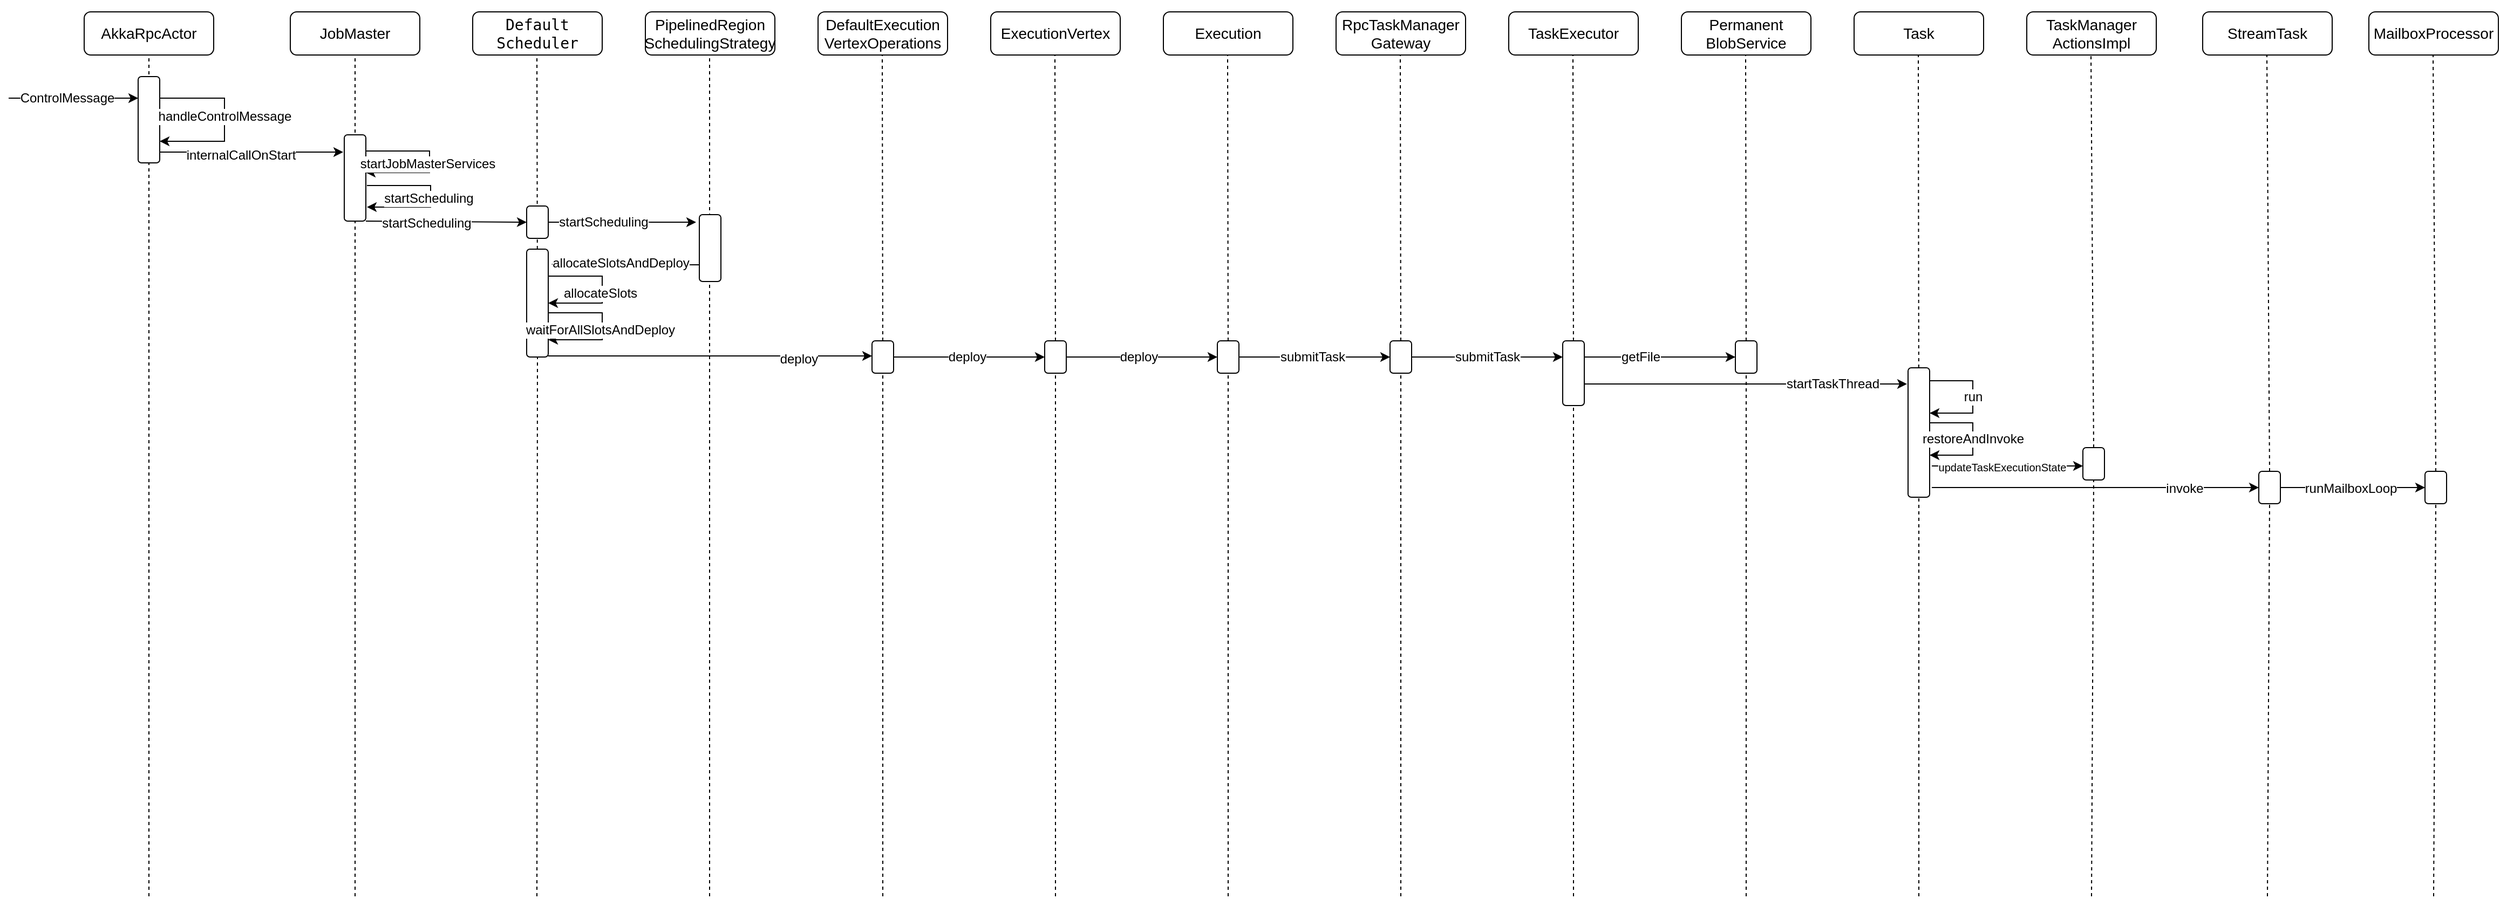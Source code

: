 <mxfile version="16.4.11" type="github">
  <diagram id="nO3Y4eijYxibHjGsDATa" name="Page-1">
    <mxGraphModel dx="1233" dy="809" grid="1" gridSize="10" guides="1" tooltips="1" connect="1" arrows="1" fold="1" page="1" pageScale="1" pageWidth="1600" pageHeight="900" math="0" shadow="0">
      <root>
        <mxCell id="0" />
        <mxCell id="1" parent="0" />
        <mxCell id="I_AKY_xcxnq37AstKkpZ-37" value="" style="endArrow=none;dashed=1;html=1;rounded=0;entryX=0.5;entryY=1;entryDx=0;entryDy=0;" edge="1" parent="1">
          <mxGeometry width="50" height="50" relative="1" as="geometry">
            <mxPoint x="659.5" y="900" as="sourcePoint" />
            <mxPoint x="659.5" y="120" as="targetPoint" />
          </mxGeometry>
        </mxCell>
        <mxCell id="I_AKY_xcxnq37AstKkpZ-36" value="" style="endArrow=none;dashed=1;html=1;rounded=0;entryX=0.5;entryY=1;entryDx=0;entryDy=0;startArrow=none;" edge="1" parent="1" source="I_AKY_xcxnq37AstKkpZ-40">
          <mxGeometry width="50" height="50" relative="1" as="geometry">
            <mxPoint x="499.5" y="900" as="sourcePoint" />
            <mxPoint x="499.5" y="120" as="targetPoint" />
          </mxGeometry>
        </mxCell>
        <mxCell id="I_AKY_xcxnq37AstKkpZ-1" value="AkkaRpcActor" style="rounded=1;whiteSpace=wrap;html=1;fontSize=14;" vertex="1" parent="1">
          <mxGeometry x="80" y="80" width="120" height="40" as="geometry" />
        </mxCell>
        <mxCell id="I_AKY_xcxnq37AstKkpZ-2" value="" style="endArrow=none;dashed=1;html=1;rounded=0;entryX=0.5;entryY=1;entryDx=0;entryDy=0;" edge="1" parent="1" target="I_AKY_xcxnq37AstKkpZ-1">
          <mxGeometry width="50" height="50" relative="1" as="geometry">
            <mxPoint x="140" y="900" as="sourcePoint" />
            <mxPoint x="111" y="120" as="targetPoint" />
          </mxGeometry>
        </mxCell>
        <mxCell id="I_AKY_xcxnq37AstKkpZ-16" style="rounded=0;orthogonalLoop=1;jettySize=auto;html=1;exitX=1;exitY=0.875;exitDx=0;exitDy=0;fontFamily=Helvetica;fontSize=10;fontColor=#000000;exitPerimeter=0;" edge="1" parent="1" source="I_AKY_xcxnq37AstKkpZ-3">
          <mxGeometry relative="1" as="geometry">
            <mxPoint x="320" y="210" as="targetPoint" />
          </mxGeometry>
        </mxCell>
        <mxCell id="I_AKY_xcxnq37AstKkpZ-18" value="&lt;pre style=&quot;font-size: 12px;&quot;&gt;&lt;font style=&quot;font-size: 12px;&quot; face=&quot;Helvetica&quot;&gt;&lt;span style=&quot;background-color: rgb(255, 255, 255); font-size: 12px;&quot;&gt;internalCallOnStart&lt;/span&gt;&lt;/font&gt;&lt;/pre&gt;" style="edgeLabel;html=1;align=center;verticalAlign=middle;resizable=0;points=[];fontSize=12;fontFamily=Helvetica;fontColor=#000000;" vertex="1" connectable="0" parent="I_AKY_xcxnq37AstKkpZ-16">
          <mxGeometry x="-0.118" y="-3" relative="1" as="geometry">
            <mxPoint as="offset" />
          </mxGeometry>
        </mxCell>
        <mxCell id="I_AKY_xcxnq37AstKkpZ-3" value="" style="rounded=1;whiteSpace=wrap;html=1;" vertex="1" parent="1">
          <mxGeometry x="130" y="140" width="20" height="80" as="geometry" />
        </mxCell>
        <mxCell id="I_AKY_xcxnq37AstKkpZ-4" value="" style="endArrow=classic;html=1;rounded=0;entryX=0;entryY=0.25;entryDx=0;entryDy=0;" edge="1" parent="1" target="I_AKY_xcxnq37AstKkpZ-3">
          <mxGeometry width="50" height="50" relative="1" as="geometry">
            <mxPoint x="10" y="160" as="sourcePoint" />
            <mxPoint x="130" y="160" as="targetPoint" />
          </mxGeometry>
        </mxCell>
        <mxCell id="I_AKY_xcxnq37AstKkpZ-5" value="&lt;div style=&quot;font-size: 12px;&quot;&gt;&lt;span style=&quot;font-size: 12px;&quot;&gt;ControlMessage&lt;/span&gt;&lt;/div&gt;" style="edgeLabel;html=1;align=center;verticalAlign=middle;resizable=0;points=[];fontSize=12;fontColor=#000000;fontFamily=Helvetica;labelBackgroundColor=default;" vertex="1" connectable="0" parent="I_AKY_xcxnq37AstKkpZ-4">
          <mxGeometry x="-0.111" relative="1" as="geometry">
            <mxPoint as="offset" />
          </mxGeometry>
        </mxCell>
        <mxCell id="I_AKY_xcxnq37AstKkpZ-6" style="edgeStyle=orthogonalEdgeStyle;rounded=0;orthogonalLoop=1;jettySize=auto;html=1;exitX=1;exitY=0.25;exitDx=0;exitDy=0;entryX=1;entryY=0.75;entryDx=0;entryDy=0;fontFamily=Helvetica;fontSize=10;fontColor=#000000;" edge="1" parent="1" source="I_AKY_xcxnq37AstKkpZ-3" target="I_AKY_xcxnq37AstKkpZ-3">
          <mxGeometry relative="1" as="geometry">
            <Array as="points">
              <mxPoint x="210" y="160" />
              <mxPoint x="210" y="200" />
            </Array>
          </mxGeometry>
        </mxCell>
        <mxCell id="I_AKY_xcxnq37AstKkpZ-7" value="handleControlMessage" style="edgeLabel;html=1;align=center;verticalAlign=middle;resizable=0;points=[];fontSize=12;fontFamily=Helvetica;fontColor=#000000;" vertex="1" connectable="0" parent="I_AKY_xcxnq37AstKkpZ-6">
          <mxGeometry x="-0.04" relative="1" as="geometry">
            <mxPoint as="offset" />
          </mxGeometry>
        </mxCell>
        <mxCell id="I_AKY_xcxnq37AstKkpZ-8" value="JobMaster" style="rounded=1;whiteSpace=wrap;html=1;fontSize=14;" vertex="1" parent="1">
          <mxGeometry x="271" y="80" width="120" height="40" as="geometry" />
        </mxCell>
        <mxCell id="I_AKY_xcxnq37AstKkpZ-9" value="" style="endArrow=none;dashed=1;html=1;rounded=0;entryX=0.5;entryY=1;entryDx=0;entryDy=0;" edge="1" parent="1" target="I_AKY_xcxnq37AstKkpZ-8">
          <mxGeometry width="50" height="50" relative="1" as="geometry">
            <mxPoint x="331" y="900" as="sourcePoint" />
            <mxPoint x="302" y="120" as="targetPoint" />
          </mxGeometry>
        </mxCell>
        <mxCell id="I_AKY_xcxnq37AstKkpZ-31" style="rounded=0;orthogonalLoop=1;jettySize=auto;html=1;exitX=1;exitY=1;exitDx=0;exitDy=0;entryX=0;entryY=0.5;entryDx=0;entryDy=0;fontFamily=Helvetica;fontSize=10;fontColor=#000000;" edge="1" parent="1" source="I_AKY_xcxnq37AstKkpZ-10" target="I_AKY_xcxnq37AstKkpZ-24">
          <mxGeometry relative="1" as="geometry" />
        </mxCell>
        <mxCell id="I_AKY_xcxnq37AstKkpZ-32" value="&lt;pre style=&quot;font-size: 12px;&quot;&gt;&lt;font style=&quot;font-size: 12px;&quot; face=&quot;Helvetica&quot;&gt;&lt;span style=&quot;font-size: 12px;&quot;&gt;startScheduling&lt;/span&gt;&lt;/font&gt;&lt;/pre&gt;" style="edgeLabel;html=1;align=center;verticalAlign=middle;resizable=0;points=[];fontSize=12;fontFamily=Helvetica;fontColor=#000000;labelBackgroundColor=#FFFFFF;" vertex="1" connectable="0" parent="I_AKY_xcxnq37AstKkpZ-31">
          <mxGeometry x="-0.262" y="-1" relative="1" as="geometry">
            <mxPoint x="1" as="offset" />
          </mxGeometry>
        </mxCell>
        <mxCell id="I_AKY_xcxnq37AstKkpZ-10" value="" style="rounded=1;whiteSpace=wrap;html=1;" vertex="1" parent="1">
          <mxGeometry x="321" y="194" width="20" height="80" as="geometry" />
        </mxCell>
        <mxCell id="I_AKY_xcxnq37AstKkpZ-17" style="edgeStyle=orthogonalEdgeStyle;rounded=0;orthogonalLoop=1;jettySize=auto;html=1;exitX=1;exitY=0.25;exitDx=0;exitDy=0;entryX=1;entryY=0.5;entryDx=0;entryDy=0;fontFamily=Helvetica;fontSize=10;fontColor=#000000;" edge="1" parent="1">
          <mxGeometry relative="1" as="geometry">
            <mxPoint x="341" y="209" as="sourcePoint" />
            <mxPoint x="341" y="229" as="targetPoint" />
            <Array as="points">
              <mxPoint x="400" y="209" />
              <mxPoint x="400" y="229" />
            </Array>
          </mxGeometry>
        </mxCell>
        <mxCell id="I_AKY_xcxnq37AstKkpZ-19" value="startJobMasterServices" style="edgeLabel;html=1;align=center;verticalAlign=middle;resizable=0;points=[];fontSize=12;fontFamily=Helvetica;fontColor=#000000;" vertex="1" connectable="0" parent="I_AKY_xcxnq37AstKkpZ-17">
          <mxGeometry x="0.029" y="-2" relative="1" as="geometry">
            <mxPoint as="offset" />
          </mxGeometry>
        </mxCell>
        <mxCell id="I_AKY_xcxnq37AstKkpZ-20" style="edgeStyle=orthogonalEdgeStyle;rounded=0;orthogonalLoop=1;jettySize=auto;html=1;exitX=1;exitY=0.25;exitDx=0;exitDy=0;entryX=1;entryY=0.5;entryDx=0;entryDy=0;fontFamily=Helvetica;fontSize=10;fontColor=#000000;" edge="1" parent="1">
          <mxGeometry relative="1" as="geometry">
            <mxPoint x="342" y="241" as="sourcePoint" />
            <mxPoint x="342" y="261" as="targetPoint" />
            <Array as="points">
              <mxPoint x="401" y="241" />
              <mxPoint x="401" y="261" />
            </Array>
          </mxGeometry>
        </mxCell>
        <mxCell id="I_AKY_xcxnq37AstKkpZ-21" value="startScheduling" style="edgeLabel;html=1;align=center;verticalAlign=middle;resizable=0;points=[];fontSize=12;fontFamily=Helvetica;fontColor=#000000;" vertex="1" connectable="0" parent="I_AKY_xcxnq37AstKkpZ-20">
          <mxGeometry x="0.029" y="-2" relative="1" as="geometry">
            <mxPoint as="offset" />
          </mxGeometry>
        </mxCell>
        <mxCell id="I_AKY_xcxnq37AstKkpZ-22" value="&lt;pre style=&quot;font-family: &amp;#34;jetbrains mono&amp;#34; , monospace ; font-size: 14px&quot;&gt;&lt;font style=&quot;font-size: 14px&quot;&gt;&lt;span style=&quot;background-color: rgb(255 , 255 , 255)&quot;&gt;Default&lt;br&gt;Scheduler&lt;/span&gt;&lt;/font&gt;&lt;/pre&gt;" style="rounded=1;whiteSpace=wrap;html=1;fontSize=16;" vertex="1" parent="1">
          <mxGeometry x="440" y="80" width="120" height="40" as="geometry" />
        </mxCell>
        <mxCell id="I_AKY_xcxnq37AstKkpZ-38" style="edgeStyle=none;rounded=0;orthogonalLoop=1;jettySize=auto;html=1;exitX=1;exitY=0.5;exitDx=0;exitDy=0;entryX=-0.15;entryY=0.113;entryDx=0;entryDy=0;fontFamily=Helvetica;fontSize=10;fontColor=#000000;entryPerimeter=0;" edge="1" parent="1" source="I_AKY_xcxnq37AstKkpZ-24" target="I_AKY_xcxnq37AstKkpZ-35">
          <mxGeometry relative="1" as="geometry" />
        </mxCell>
        <mxCell id="I_AKY_xcxnq37AstKkpZ-39" value="&lt;pre style=&quot;font-size: 12px;&quot;&gt;&lt;font style=&quot;font-size: 12px;&quot; face=&quot;Helvetica&quot;&gt;&lt;span style=&quot;font-size: 12px;&quot;&gt;startScheduling&lt;/span&gt;&lt;/font&gt;&lt;/pre&gt;" style="edgeLabel;html=1;align=center;verticalAlign=middle;resizable=0;points=[];fontSize=12;fontFamily=Helvetica;fontColor=#000000;labelBackgroundColor=#FFFFFF;" vertex="1" connectable="0" parent="I_AKY_xcxnq37AstKkpZ-38">
          <mxGeometry x="-0.257" relative="1" as="geometry">
            <mxPoint as="offset" />
          </mxGeometry>
        </mxCell>
        <mxCell id="I_AKY_xcxnq37AstKkpZ-24" value="" style="rounded=1;whiteSpace=wrap;html=1;" vertex="1" parent="1">
          <mxGeometry x="490" y="260" width="20" height="30" as="geometry" />
        </mxCell>
        <mxCell id="I_AKY_xcxnq37AstKkpZ-33" value="&lt;div style=&quot;font-size: 14px&quot;&gt;&lt;font style=&quot;font-size: 14px&quot;&gt;PipelinedRegion&lt;/font&gt;&lt;/div&gt;&lt;div style=&quot;font-size: 14px&quot;&gt;&lt;font style=&quot;font-size: 14px&quot;&gt;SchedulingStrategy&lt;/font&gt;&lt;/div&gt;" style="rounded=1;html=1;fontSize=14;whiteSpace=wrap;" vertex="1" parent="1">
          <mxGeometry x="600" y="80" width="120" height="40" as="geometry" />
        </mxCell>
        <mxCell id="I_AKY_xcxnq37AstKkpZ-42" style="edgeStyle=orthogonalEdgeStyle;rounded=0;orthogonalLoop=1;jettySize=auto;html=1;exitX=0;exitY=0.75;exitDx=0;exitDy=0;entryX=1.15;entryY=0.14;entryDx=0;entryDy=0;entryPerimeter=0;fontFamily=Helvetica;fontSize=14;fontColor=#000000;" edge="1" parent="1" source="I_AKY_xcxnq37AstKkpZ-35" target="I_AKY_xcxnq37AstKkpZ-40">
          <mxGeometry relative="1" as="geometry" />
        </mxCell>
        <mxCell id="I_AKY_xcxnq37AstKkpZ-43" value="&lt;font style=&quot;font-size: 12px;&quot;&gt;allocateSlotsAndDeploy&lt;/font&gt;" style="edgeLabel;html=1;align=center;verticalAlign=middle;resizable=0;points=[];fontSize=12;fontFamily=Helvetica;fontColor=#000000;" vertex="1" connectable="0" parent="I_AKY_xcxnq37AstKkpZ-42">
          <mxGeometry x="0.07" y="-1" relative="1" as="geometry">
            <mxPoint as="offset" />
          </mxGeometry>
        </mxCell>
        <mxCell id="I_AKY_xcxnq37AstKkpZ-35" value="" style="rounded=1;whiteSpace=wrap;html=1;" vertex="1" parent="1">
          <mxGeometry x="650" y="268" width="20" height="62" as="geometry" />
        </mxCell>
        <mxCell id="I_AKY_xcxnq37AstKkpZ-51" style="rounded=0;orthogonalLoop=1;jettySize=auto;html=1;exitX=1;exitY=1;exitDx=0;exitDy=0;fontFamily=Helvetica;fontSize=10;fontColor=#000000;" edge="1" parent="1">
          <mxGeometry relative="1" as="geometry">
            <mxPoint x="510" y="399" as="sourcePoint" />
            <mxPoint x="810" y="399" as="targetPoint" />
          </mxGeometry>
        </mxCell>
        <mxCell id="I_AKY_xcxnq37AstKkpZ-53" value="&lt;div style=&quot;font-size: 12px;&quot;&gt;deploy&lt;/div&gt;" style="edgeLabel;html=1;align=center;verticalAlign=middle;resizable=0;points=[];fontSize=12;fontFamily=Helvetica;fontColor=#000000;" vertex="1" connectable="0" parent="I_AKY_xcxnq37AstKkpZ-51">
          <mxGeometry x="-0.171" y="-3" relative="1" as="geometry">
            <mxPoint x="107" as="offset" />
          </mxGeometry>
        </mxCell>
        <mxCell id="I_AKY_xcxnq37AstKkpZ-40" value="" style="rounded=1;whiteSpace=wrap;html=1;" vertex="1" parent="1">
          <mxGeometry x="490" y="300" width="20" height="100" as="geometry" />
        </mxCell>
        <mxCell id="I_AKY_xcxnq37AstKkpZ-41" value="" style="endArrow=none;dashed=1;html=1;rounded=0;entryX=0.5;entryY=1;entryDx=0;entryDy=0;" edge="1" parent="1" target="I_AKY_xcxnq37AstKkpZ-40">
          <mxGeometry width="50" height="50" relative="1" as="geometry">
            <mxPoint x="499.5" y="900" as="sourcePoint" />
            <mxPoint x="499.5" y="120" as="targetPoint" />
          </mxGeometry>
        </mxCell>
        <mxCell id="I_AKY_xcxnq37AstKkpZ-44" style="edgeStyle=orthogonalEdgeStyle;rounded=0;orthogonalLoop=1;jettySize=auto;html=1;exitX=1;exitY=0.25;exitDx=0;exitDy=0;entryX=1;entryY=0.5;entryDx=0;entryDy=0;fontFamily=Helvetica;fontSize=10;fontColor=#000000;" edge="1" parent="1" source="I_AKY_xcxnq37AstKkpZ-40" target="I_AKY_xcxnq37AstKkpZ-40">
          <mxGeometry relative="1" as="geometry">
            <Array as="points">
              <mxPoint x="560" y="325" />
              <mxPoint x="560" y="350" />
            </Array>
          </mxGeometry>
        </mxCell>
        <mxCell id="I_AKY_xcxnq37AstKkpZ-45" value="allocateSlots" style="edgeLabel;html=1;align=center;verticalAlign=middle;resizable=0;points=[];fontSize=12;fontFamily=Helvetica;fontColor=#000000;" vertex="1" connectable="0" parent="I_AKY_xcxnq37AstKkpZ-44">
          <mxGeometry x="0.056" y="-2" relative="1" as="geometry">
            <mxPoint as="offset" />
          </mxGeometry>
        </mxCell>
        <mxCell id="I_AKY_xcxnq37AstKkpZ-46" style="edgeStyle=orthogonalEdgeStyle;rounded=0;orthogonalLoop=1;jettySize=auto;html=1;exitX=1;exitY=0.25;exitDx=0;exitDy=0;entryX=1;entryY=0.5;entryDx=0;entryDy=0;fontFamily=Helvetica;fontSize=10;fontColor=#000000;" edge="1" parent="1">
          <mxGeometry relative="1" as="geometry">
            <mxPoint x="510" y="359" as="sourcePoint" />
            <mxPoint x="510" y="384" as="targetPoint" />
            <Array as="points">
              <mxPoint x="560" y="359" />
              <mxPoint x="560" y="384" />
            </Array>
          </mxGeometry>
        </mxCell>
        <mxCell id="I_AKY_xcxnq37AstKkpZ-47" value="waitForAllSlotsAndDeploy" style="edgeLabel;html=1;align=center;verticalAlign=middle;resizable=0;points=[];fontSize=12;fontFamily=Helvetica;fontColor=#000000;" vertex="1" connectable="0" parent="I_AKY_xcxnq37AstKkpZ-46">
          <mxGeometry x="0.056" y="-2" relative="1" as="geometry">
            <mxPoint as="offset" />
          </mxGeometry>
        </mxCell>
        <mxCell id="I_AKY_xcxnq37AstKkpZ-48" value="" style="endArrow=none;dashed=1;html=1;rounded=0;entryX=0.5;entryY=1;entryDx=0;entryDy=0;startArrow=none;" edge="1" parent="1" source="I_AKY_xcxnq37AstKkpZ-50">
          <mxGeometry width="50" height="50" relative="1" as="geometry">
            <mxPoint x="819.5" y="900" as="sourcePoint" />
            <mxPoint x="819.5" y="120" as="targetPoint" />
          </mxGeometry>
        </mxCell>
        <mxCell id="I_AKY_xcxnq37AstKkpZ-49" value="&lt;div&gt;DefaultExecution&lt;/div&gt;&lt;div&gt;VertexOperations&lt;/div&gt;" style="rounded=1;html=1;fontSize=14;whiteSpace=wrap;" vertex="1" parent="1">
          <mxGeometry x="760" y="80" width="120" height="40" as="geometry" />
        </mxCell>
        <mxCell id="I_AKY_xcxnq37AstKkpZ-58" style="edgeStyle=none;rounded=0;orthogonalLoop=1;jettySize=auto;html=1;exitX=1;exitY=0.5;exitDx=0;exitDy=0;entryX=0;entryY=0.5;entryDx=0;entryDy=0;fontFamily=Helvetica;fontSize=10;fontColor=#000000;" edge="1" parent="1" source="I_AKY_xcxnq37AstKkpZ-50" target="I_AKY_xcxnq37AstKkpZ-56">
          <mxGeometry relative="1" as="geometry" />
        </mxCell>
        <mxCell id="I_AKY_xcxnq37AstKkpZ-59" value="deploy" style="edgeLabel;html=1;align=center;verticalAlign=middle;resizable=0;points=[];fontSize=12;fontFamily=Helvetica;fontColor=#000000;" vertex="1" connectable="0" parent="I_AKY_xcxnq37AstKkpZ-58">
          <mxGeometry x="-0.257" relative="1" as="geometry">
            <mxPoint x="16" as="offset" />
          </mxGeometry>
        </mxCell>
        <mxCell id="I_AKY_xcxnq37AstKkpZ-50" value="" style="rounded=1;whiteSpace=wrap;html=1;" vertex="1" parent="1">
          <mxGeometry x="810" y="385" width="20" height="30" as="geometry" />
        </mxCell>
        <mxCell id="I_AKY_xcxnq37AstKkpZ-52" value="" style="endArrow=none;dashed=1;html=1;rounded=0;entryX=0.5;entryY=1;entryDx=0;entryDy=0;" edge="1" parent="1" target="I_AKY_xcxnq37AstKkpZ-50">
          <mxGeometry width="50" height="50" relative="1" as="geometry">
            <mxPoint x="820" y="900" as="sourcePoint" />
            <mxPoint x="859.5" y="120" as="targetPoint" />
          </mxGeometry>
        </mxCell>
        <mxCell id="I_AKY_xcxnq37AstKkpZ-54" value="" style="endArrow=none;dashed=1;html=1;rounded=0;entryX=0.5;entryY=1;entryDx=0;entryDy=0;startArrow=none;" edge="1" parent="1" source="I_AKY_xcxnq37AstKkpZ-56">
          <mxGeometry width="50" height="50" relative="1" as="geometry">
            <mxPoint x="979.5" y="900" as="sourcePoint" />
            <mxPoint x="979.5" y="120" as="targetPoint" />
          </mxGeometry>
        </mxCell>
        <mxCell id="I_AKY_xcxnq37AstKkpZ-55" value="ExecutionVertex" style="rounded=1;html=1;fontSize=14;whiteSpace=wrap;" vertex="1" parent="1">
          <mxGeometry x="920" y="80" width="120" height="40" as="geometry" />
        </mxCell>
        <mxCell id="I_AKY_xcxnq37AstKkpZ-56" value="" style="rounded=1;whiteSpace=wrap;html=1;" vertex="1" parent="1">
          <mxGeometry x="970" y="385" width="20" height="30" as="geometry" />
        </mxCell>
        <mxCell id="I_AKY_xcxnq37AstKkpZ-57" value="" style="endArrow=none;dashed=1;html=1;rounded=0;entryX=0.5;entryY=1;entryDx=0;entryDy=0;" edge="1" parent="1" target="I_AKY_xcxnq37AstKkpZ-56">
          <mxGeometry width="50" height="50" relative="1" as="geometry">
            <mxPoint x="980" y="900" as="sourcePoint" />
            <mxPoint x="1019.5" y="120" as="targetPoint" />
          </mxGeometry>
        </mxCell>
        <mxCell id="I_AKY_xcxnq37AstKkpZ-60" style="edgeStyle=none;rounded=0;orthogonalLoop=1;jettySize=auto;html=1;exitX=1;exitY=0.5;exitDx=0;exitDy=0;entryX=0;entryY=0.5;entryDx=0;entryDy=0;fontFamily=Helvetica;fontSize=10;fontColor=#000000;" edge="1" parent="1" target="I_AKY_xcxnq37AstKkpZ-64">
          <mxGeometry relative="1" as="geometry">
            <mxPoint x="990" y="400" as="sourcePoint" />
          </mxGeometry>
        </mxCell>
        <mxCell id="I_AKY_xcxnq37AstKkpZ-61" value="deploy" style="edgeLabel;html=1;align=center;verticalAlign=middle;resizable=0;points=[];fontSize=12;fontFamily=Helvetica;fontColor=#000000;" vertex="1" connectable="0" parent="I_AKY_xcxnq37AstKkpZ-60">
          <mxGeometry x="-0.257" relative="1" as="geometry">
            <mxPoint x="15" as="offset" />
          </mxGeometry>
        </mxCell>
        <mxCell id="I_AKY_xcxnq37AstKkpZ-62" value="" style="endArrow=none;dashed=1;html=1;rounded=0;entryX=0.5;entryY=1;entryDx=0;entryDy=0;startArrow=none;" edge="1" parent="1" source="I_AKY_xcxnq37AstKkpZ-64">
          <mxGeometry width="50" height="50" relative="1" as="geometry">
            <mxPoint x="1139.5" y="900" as="sourcePoint" />
            <mxPoint x="1139.5" y="120" as="targetPoint" />
          </mxGeometry>
        </mxCell>
        <mxCell id="I_AKY_xcxnq37AstKkpZ-63" value="Execution" style="rounded=1;html=1;fontSize=14;whiteSpace=wrap;" vertex="1" parent="1">
          <mxGeometry x="1080" y="80" width="120" height="40" as="geometry" />
        </mxCell>
        <mxCell id="I_AKY_xcxnq37AstKkpZ-64" value="" style="rounded=1;whiteSpace=wrap;html=1;" vertex="1" parent="1">
          <mxGeometry x="1130" y="385" width="20" height="30" as="geometry" />
        </mxCell>
        <mxCell id="I_AKY_xcxnq37AstKkpZ-65" value="" style="endArrow=none;dashed=1;html=1;rounded=0;entryX=0.5;entryY=1;entryDx=0;entryDy=0;" edge="1" parent="1" target="I_AKY_xcxnq37AstKkpZ-64">
          <mxGeometry width="50" height="50" relative="1" as="geometry">
            <mxPoint x="1140" y="900" as="sourcePoint" />
            <mxPoint x="1179.5" y="120" as="targetPoint" />
          </mxGeometry>
        </mxCell>
        <mxCell id="I_AKY_xcxnq37AstKkpZ-68" style="edgeStyle=none;rounded=0;orthogonalLoop=1;jettySize=auto;html=1;exitX=1;exitY=0.5;exitDx=0;exitDy=0;entryX=0;entryY=0.5;entryDx=0;entryDy=0;fontFamily=Helvetica;fontSize=10;fontColor=#000000;" edge="1" parent="1" target="I_AKY_xcxnq37AstKkpZ-72">
          <mxGeometry relative="1" as="geometry">
            <mxPoint x="1150" y="400" as="sourcePoint" />
          </mxGeometry>
        </mxCell>
        <mxCell id="I_AKY_xcxnq37AstKkpZ-69" value="&lt;font style=&quot;font-size: 12px&quot;&gt;submitTask&lt;/font&gt;" style="edgeLabel;html=1;align=center;verticalAlign=middle;resizable=0;points=[];fontSize=10;fontFamily=Helvetica;fontColor=#000000;" vertex="1" connectable="0" parent="I_AKY_xcxnq37AstKkpZ-68">
          <mxGeometry x="-0.257" relative="1" as="geometry">
            <mxPoint x="16" as="offset" />
          </mxGeometry>
        </mxCell>
        <mxCell id="I_AKY_xcxnq37AstKkpZ-70" value="" style="endArrow=none;dashed=1;html=1;rounded=0;entryX=0.5;entryY=1;entryDx=0;entryDy=0;startArrow=none;" edge="1" parent="1" source="I_AKY_xcxnq37AstKkpZ-72">
          <mxGeometry width="50" height="50" relative="1" as="geometry">
            <mxPoint x="1299.5" y="900" as="sourcePoint" />
            <mxPoint x="1299.5" y="120" as="targetPoint" />
          </mxGeometry>
        </mxCell>
        <mxCell id="I_AKY_xcxnq37AstKkpZ-71" value="&lt;div&gt;RpcTaskManager&lt;/div&gt;&lt;div&gt;Gateway&lt;/div&gt;" style="rounded=1;html=1;fontSize=14;whiteSpace=wrap;" vertex="1" parent="1">
          <mxGeometry x="1240" y="80" width="120" height="40" as="geometry" />
        </mxCell>
        <mxCell id="I_AKY_xcxnq37AstKkpZ-72" value="" style="rounded=1;whiteSpace=wrap;html=1;" vertex="1" parent="1">
          <mxGeometry x="1290" y="385" width="20" height="30" as="geometry" />
        </mxCell>
        <mxCell id="I_AKY_xcxnq37AstKkpZ-73" value="" style="endArrow=none;dashed=1;html=1;rounded=0;entryX=0.5;entryY=1;entryDx=0;entryDy=0;" edge="1" parent="1" target="I_AKY_xcxnq37AstKkpZ-72">
          <mxGeometry width="50" height="50" relative="1" as="geometry">
            <mxPoint x="1300" y="900" as="sourcePoint" />
            <mxPoint x="1339.5" y="120" as="targetPoint" />
          </mxGeometry>
        </mxCell>
        <mxCell id="I_AKY_xcxnq37AstKkpZ-74" style="edgeStyle=none;rounded=0;orthogonalLoop=1;jettySize=auto;html=1;exitX=1;exitY=0.5;exitDx=0;exitDy=0;entryX=0;entryY=0.25;entryDx=0;entryDy=0;fontFamily=Helvetica;fontSize=10;fontColor=#000000;" edge="1" parent="1" target="I_AKY_xcxnq37AstKkpZ-78">
          <mxGeometry relative="1" as="geometry">
            <mxPoint x="1310" y="400" as="sourcePoint" />
          </mxGeometry>
        </mxCell>
        <mxCell id="I_AKY_xcxnq37AstKkpZ-75" value="submitTask" style="edgeLabel;html=1;align=center;verticalAlign=middle;resizable=0;points=[];fontSize=12;fontFamily=Helvetica;fontColor=#000000;" vertex="1" connectable="0" parent="I_AKY_xcxnq37AstKkpZ-74">
          <mxGeometry x="-0.257" relative="1" as="geometry">
            <mxPoint x="18" as="offset" />
          </mxGeometry>
        </mxCell>
        <mxCell id="I_AKY_xcxnq37AstKkpZ-76" value="" style="endArrow=none;dashed=1;html=1;rounded=0;entryX=0.5;entryY=1;entryDx=0;entryDy=0;startArrow=none;" edge="1" parent="1" source="I_AKY_xcxnq37AstKkpZ-78">
          <mxGeometry width="50" height="50" relative="1" as="geometry">
            <mxPoint x="1459.5" y="900" as="sourcePoint" />
            <mxPoint x="1459.5" y="120" as="targetPoint" />
          </mxGeometry>
        </mxCell>
        <mxCell id="I_AKY_xcxnq37AstKkpZ-77" value="TaskExecutor" style="rounded=1;html=1;fontSize=14;whiteSpace=wrap;" vertex="1" parent="1">
          <mxGeometry x="1400" y="80" width="120" height="40" as="geometry" />
        </mxCell>
        <mxCell id="I_AKY_xcxnq37AstKkpZ-78" value="" style="rounded=1;whiteSpace=wrap;html=1;" vertex="1" parent="1">
          <mxGeometry x="1450" y="385" width="20" height="60" as="geometry" />
        </mxCell>
        <mxCell id="I_AKY_xcxnq37AstKkpZ-79" value="" style="endArrow=none;dashed=1;html=1;rounded=0;entryX=0.5;entryY=1;entryDx=0;entryDy=0;" edge="1" parent="1" target="I_AKY_xcxnq37AstKkpZ-78">
          <mxGeometry width="50" height="50" relative="1" as="geometry">
            <mxPoint x="1460" y="900" as="sourcePoint" />
            <mxPoint x="1499.5" y="120" as="targetPoint" />
          </mxGeometry>
        </mxCell>
        <mxCell id="I_AKY_xcxnq37AstKkpZ-80" style="edgeStyle=none;rounded=0;orthogonalLoop=1;jettySize=auto;html=1;exitX=1;exitY=0.5;exitDx=0;exitDy=0;entryX=0;entryY=0.5;entryDx=0;entryDy=0;fontFamily=Helvetica;fontSize=10;fontColor=#000000;" edge="1" parent="1" target="I_AKY_xcxnq37AstKkpZ-84">
          <mxGeometry relative="1" as="geometry">
            <mxPoint x="1470" y="400" as="sourcePoint" />
          </mxGeometry>
        </mxCell>
        <mxCell id="I_AKY_xcxnq37AstKkpZ-81" value="getFile" style="edgeLabel;html=1;align=center;verticalAlign=middle;resizable=0;points=[];fontSize=12;fontFamily=Helvetica;fontColor=#000000;" vertex="1" connectable="0" parent="I_AKY_xcxnq37AstKkpZ-80">
          <mxGeometry x="-0.257" relative="1" as="geometry">
            <mxPoint as="offset" />
          </mxGeometry>
        </mxCell>
        <mxCell id="I_AKY_xcxnq37AstKkpZ-82" value="" style="endArrow=none;dashed=1;html=1;rounded=0;entryX=0.5;entryY=1;entryDx=0;entryDy=0;startArrow=none;" edge="1" parent="1" source="I_AKY_xcxnq37AstKkpZ-84">
          <mxGeometry width="50" height="50" relative="1" as="geometry">
            <mxPoint x="1619.5" y="900" as="sourcePoint" />
            <mxPoint x="1619.5" y="120" as="targetPoint" />
          </mxGeometry>
        </mxCell>
        <mxCell id="I_AKY_xcxnq37AstKkpZ-83" value="&lt;div&gt;Permanent&lt;/div&gt;&lt;div&gt;BlobService&lt;/div&gt;" style="rounded=1;html=1;fontSize=14;whiteSpace=wrap;" vertex="1" parent="1">
          <mxGeometry x="1560" y="80" width="120" height="40" as="geometry" />
        </mxCell>
        <mxCell id="I_AKY_xcxnq37AstKkpZ-84" value="" style="rounded=1;whiteSpace=wrap;html=1;" vertex="1" parent="1">
          <mxGeometry x="1610" y="385" width="20" height="30" as="geometry" />
        </mxCell>
        <mxCell id="I_AKY_xcxnq37AstKkpZ-85" value="" style="endArrow=none;dashed=1;html=1;rounded=0;entryX=0.5;entryY=1;entryDx=0;entryDy=0;" edge="1" parent="1" target="I_AKY_xcxnq37AstKkpZ-84">
          <mxGeometry width="50" height="50" relative="1" as="geometry">
            <mxPoint x="1620" y="900" as="sourcePoint" />
            <mxPoint x="1659.5" y="120" as="targetPoint" />
          </mxGeometry>
        </mxCell>
        <mxCell id="I_AKY_xcxnq37AstKkpZ-86" style="edgeStyle=none;rounded=0;orthogonalLoop=1;jettySize=auto;html=1;entryX=-0.05;entryY=0.125;entryDx=0;entryDy=0;fontFamily=Helvetica;fontSize=10;fontColor=#000000;entryPerimeter=0;" edge="1" parent="1" target="I_AKY_xcxnq37AstKkpZ-90">
          <mxGeometry relative="1" as="geometry">
            <mxPoint x="1470" y="425" as="sourcePoint" />
          </mxGeometry>
        </mxCell>
        <mxCell id="I_AKY_xcxnq37AstKkpZ-87" value="startTaskThread" style="edgeLabel;html=1;align=center;verticalAlign=middle;resizable=0;points=[];fontSize=12;fontFamily=Helvetica;fontColor=#000000;" vertex="1" connectable="0" parent="I_AKY_xcxnq37AstKkpZ-86">
          <mxGeometry x="-0.257" relative="1" as="geometry">
            <mxPoint x="119" as="offset" />
          </mxGeometry>
        </mxCell>
        <mxCell id="I_AKY_xcxnq37AstKkpZ-88" value="" style="endArrow=none;dashed=1;html=1;rounded=0;entryX=0.5;entryY=1;entryDx=0;entryDy=0;startArrow=none;" edge="1" parent="1" source="I_AKY_xcxnq37AstKkpZ-90">
          <mxGeometry width="50" height="50" relative="1" as="geometry">
            <mxPoint x="1779.5" y="900" as="sourcePoint" />
            <mxPoint x="1779.5" y="120" as="targetPoint" />
          </mxGeometry>
        </mxCell>
        <mxCell id="I_AKY_xcxnq37AstKkpZ-89" value="Task" style="rounded=1;html=1;fontSize=14;whiteSpace=wrap;" vertex="1" parent="1">
          <mxGeometry x="1720" y="80" width="120" height="40" as="geometry" />
        </mxCell>
        <mxCell id="I_AKY_xcxnq37AstKkpZ-113" style="rounded=0;orthogonalLoop=1;jettySize=auto;html=1;exitX=1.1;exitY=0.925;exitDx=0;exitDy=0;entryX=0;entryY=0.5;entryDx=0;entryDy=0;fontFamily=Helvetica;fontSize=12;fontColor=#000000;exitPerimeter=0;" edge="1" parent="1" source="I_AKY_xcxnq37AstKkpZ-90" target="I_AKY_xcxnq37AstKkpZ-109">
          <mxGeometry relative="1" as="geometry" />
        </mxCell>
        <mxCell id="I_AKY_xcxnq37AstKkpZ-114" value="invoke" style="edgeLabel;html=1;align=center;verticalAlign=middle;resizable=0;points=[];fontSize=12;fontFamily=Helvetica;fontColor=#000000;" vertex="1" connectable="0" parent="I_AKY_xcxnq37AstKkpZ-113">
          <mxGeometry x="0.162" y="-1" relative="1" as="geometry">
            <mxPoint x="58" as="offset" />
          </mxGeometry>
        </mxCell>
        <mxCell id="I_AKY_xcxnq37AstKkpZ-90" value="" style="rounded=1;whiteSpace=wrap;html=1;" vertex="1" parent="1">
          <mxGeometry x="1770" y="410" width="20" height="120" as="geometry" />
        </mxCell>
        <mxCell id="I_AKY_xcxnq37AstKkpZ-91" value="" style="endArrow=none;dashed=1;html=1;rounded=0;entryX=0.5;entryY=1;entryDx=0;entryDy=0;" edge="1" parent="1" target="I_AKY_xcxnq37AstKkpZ-90">
          <mxGeometry width="50" height="50" relative="1" as="geometry">
            <mxPoint x="1780" y="900" as="sourcePoint" />
            <mxPoint x="1819.5" y="120" as="targetPoint" />
          </mxGeometry>
        </mxCell>
        <mxCell id="I_AKY_xcxnq37AstKkpZ-94" value="restoreAndInvoke" style="edgeStyle=orthogonalEdgeStyle;rounded=0;orthogonalLoop=1;jettySize=auto;html=1;exitX=1;exitY=0.25;exitDx=0;exitDy=0;entryX=1;entryY=0.75;entryDx=0;entryDy=0;fontFamily=Helvetica;fontSize=12;fontColor=#000000;" edge="1" parent="1">
          <mxGeometry relative="1" as="geometry">
            <mxPoint x="1790" y="461" as="sourcePoint" />
            <mxPoint x="1790" y="491" as="targetPoint" />
            <Array as="points">
              <mxPoint x="1830" y="461" />
              <mxPoint x="1830" y="491" />
            </Array>
          </mxGeometry>
        </mxCell>
        <mxCell id="I_AKY_xcxnq37AstKkpZ-96" value="run" style="edgeStyle=orthogonalEdgeStyle;rounded=0;orthogonalLoop=1;jettySize=auto;html=1;exitX=1;exitY=0.25;exitDx=0;exitDy=0;entryX=1;entryY=0.75;entryDx=0;entryDy=0;fontFamily=Helvetica;fontSize=12;fontColor=#000000;" edge="1" parent="1">
          <mxGeometry relative="1" as="geometry">
            <mxPoint x="1790" y="422" as="sourcePoint" />
            <mxPoint x="1790" y="452" as="targetPoint" />
            <Array as="points">
              <mxPoint x="1830" y="422" />
              <mxPoint x="1830" y="452" />
            </Array>
          </mxGeometry>
        </mxCell>
        <mxCell id="I_AKY_xcxnq37AstKkpZ-97" style="edgeStyle=none;rounded=0;orthogonalLoop=1;jettySize=auto;html=1;exitX=1;exitY=0.5;exitDx=0;exitDy=0;entryX=0;entryY=0.5;entryDx=0;entryDy=0;fontFamily=Helvetica;fontSize=10;fontColor=#000000;" edge="1" parent="1">
          <mxGeometry relative="1" as="geometry">
            <mxPoint x="1792" y="501" as="sourcePoint" />
            <mxPoint x="1932" y="501" as="targetPoint" />
          </mxGeometry>
        </mxCell>
        <mxCell id="I_AKY_xcxnq37AstKkpZ-98" value="updateTaskExecutionState" style="edgeLabel;html=1;align=center;verticalAlign=middle;resizable=0;points=[];fontSize=10;fontFamily=Helvetica;fontColor=#000000;" vertex="1" connectable="0" parent="I_AKY_xcxnq37AstKkpZ-97">
          <mxGeometry x="-0.257" relative="1" as="geometry">
            <mxPoint x="13" y="1" as="offset" />
          </mxGeometry>
        </mxCell>
        <mxCell id="I_AKY_xcxnq37AstKkpZ-99" value="&lt;div&gt;TaskManager&lt;/div&gt;&lt;div&gt;ActionsImpl&lt;/div&gt;" style="rounded=1;html=1;fontSize=14;whiteSpace=wrap;" vertex="1" parent="1">
          <mxGeometry x="1880" y="80" width="120" height="40" as="geometry" />
        </mxCell>
        <mxCell id="I_AKY_xcxnq37AstKkpZ-100" value="" style="rounded=1;whiteSpace=wrap;html=1;" vertex="1" parent="1">
          <mxGeometry x="1932" y="484" width="20" height="30" as="geometry" />
        </mxCell>
        <mxCell id="I_AKY_xcxnq37AstKkpZ-101" value="" style="endArrow=none;dashed=1;html=1;rounded=0;entryX=0.5;entryY=1;entryDx=0;entryDy=0;" edge="1" parent="1" target="I_AKY_xcxnq37AstKkpZ-100">
          <mxGeometry width="50" height="50" relative="1" as="geometry">
            <mxPoint x="1940" y="900" as="sourcePoint" />
            <mxPoint x="1979.5" y="120" as="targetPoint" />
          </mxGeometry>
        </mxCell>
        <mxCell id="I_AKY_xcxnq37AstKkpZ-102" value="" style="endArrow=none;dashed=1;html=1;rounded=0;entryX=0.5;entryY=1;entryDx=0;entryDy=0;startArrow=none;exitX=0.5;exitY=0;exitDx=0;exitDy=0;" edge="1" parent="1" source="I_AKY_xcxnq37AstKkpZ-100">
          <mxGeometry width="50" height="50" relative="1" as="geometry">
            <mxPoint x="1939.973" y="385" as="sourcePoint" />
            <mxPoint x="1939.5" y="120" as="targetPoint" />
          </mxGeometry>
        </mxCell>
        <mxCell id="I_AKY_xcxnq37AstKkpZ-108" value="StreamTask" style="rounded=1;html=1;fontSize=14;whiteSpace=wrap;" vertex="1" parent="1">
          <mxGeometry x="2043" y="80" width="120" height="40" as="geometry" />
        </mxCell>
        <mxCell id="I_AKY_xcxnq37AstKkpZ-120" style="edgeStyle=none;rounded=0;orthogonalLoop=1;jettySize=auto;html=1;exitX=1;exitY=0.5;exitDx=0;exitDy=0;entryX=0;entryY=0.5;entryDx=0;entryDy=0;fontFamily=Helvetica;fontSize=12;fontColor=#000000;" edge="1" parent="1" source="I_AKY_xcxnq37AstKkpZ-109" target="I_AKY_xcxnq37AstKkpZ-117">
          <mxGeometry relative="1" as="geometry" />
        </mxCell>
        <mxCell id="I_AKY_xcxnq37AstKkpZ-109" value="" style="rounded=1;whiteSpace=wrap;html=1;" vertex="1" parent="1">
          <mxGeometry x="2095" y="506" width="20" height="30" as="geometry" />
        </mxCell>
        <mxCell id="I_AKY_xcxnq37AstKkpZ-110" value="" style="endArrow=none;dashed=1;html=1;rounded=0;entryX=0.5;entryY=1;entryDx=0;entryDy=0;" edge="1" parent="1" target="I_AKY_xcxnq37AstKkpZ-109">
          <mxGeometry width="50" height="50" relative="1" as="geometry">
            <mxPoint x="2103" y="900" as="sourcePoint" />
            <mxPoint x="2142.5" y="120" as="targetPoint" />
          </mxGeometry>
        </mxCell>
        <mxCell id="I_AKY_xcxnq37AstKkpZ-111" value="" style="endArrow=none;dashed=1;html=1;rounded=0;entryX=0.5;entryY=1;entryDx=0;entryDy=0;startArrow=none;exitX=0.5;exitY=0;exitDx=0;exitDy=0;" edge="1" parent="1" source="I_AKY_xcxnq37AstKkpZ-109">
          <mxGeometry width="50" height="50" relative="1" as="geometry">
            <mxPoint x="2102.973" y="385" as="sourcePoint" />
            <mxPoint x="2102.5" y="120" as="targetPoint" />
          </mxGeometry>
        </mxCell>
        <mxCell id="I_AKY_xcxnq37AstKkpZ-115" value="runMailboxLoop" style="edgeLabel;html=1;align=center;verticalAlign=middle;resizable=0;points=[];fontSize=12;fontFamily=Helvetica;fontColor=#000000;" vertex="1" connectable="0" parent="1">
          <mxGeometry x="2180" y="522" as="geometry" />
        </mxCell>
        <mxCell id="I_AKY_xcxnq37AstKkpZ-116" value="MailboxProcessor" style="rounded=1;html=1;fontSize=14;whiteSpace=wrap;" vertex="1" parent="1">
          <mxGeometry x="2197" y="80" width="120" height="40" as="geometry" />
        </mxCell>
        <mxCell id="I_AKY_xcxnq37AstKkpZ-117" value="" style="rounded=1;whiteSpace=wrap;html=1;" vertex="1" parent="1">
          <mxGeometry x="2249" y="506" width="20" height="30" as="geometry" />
        </mxCell>
        <mxCell id="I_AKY_xcxnq37AstKkpZ-118" value="" style="endArrow=none;dashed=1;html=1;rounded=0;entryX=0.5;entryY=1;entryDx=0;entryDy=0;" edge="1" parent="1" target="I_AKY_xcxnq37AstKkpZ-117">
          <mxGeometry width="50" height="50" relative="1" as="geometry">
            <mxPoint x="2257" y="900" as="sourcePoint" />
            <mxPoint x="2296.5" y="120" as="targetPoint" />
          </mxGeometry>
        </mxCell>
        <mxCell id="I_AKY_xcxnq37AstKkpZ-119" value="" style="endArrow=none;dashed=1;html=1;rounded=0;entryX=0.5;entryY=1;entryDx=0;entryDy=0;startArrow=none;exitX=0.5;exitY=0;exitDx=0;exitDy=0;" edge="1" parent="1" source="I_AKY_xcxnq37AstKkpZ-117">
          <mxGeometry width="50" height="50" relative="1" as="geometry">
            <mxPoint x="2256.973" y="385" as="sourcePoint" />
            <mxPoint x="2256.5" y="120" as="targetPoint" />
          </mxGeometry>
        </mxCell>
      </root>
    </mxGraphModel>
  </diagram>
</mxfile>
